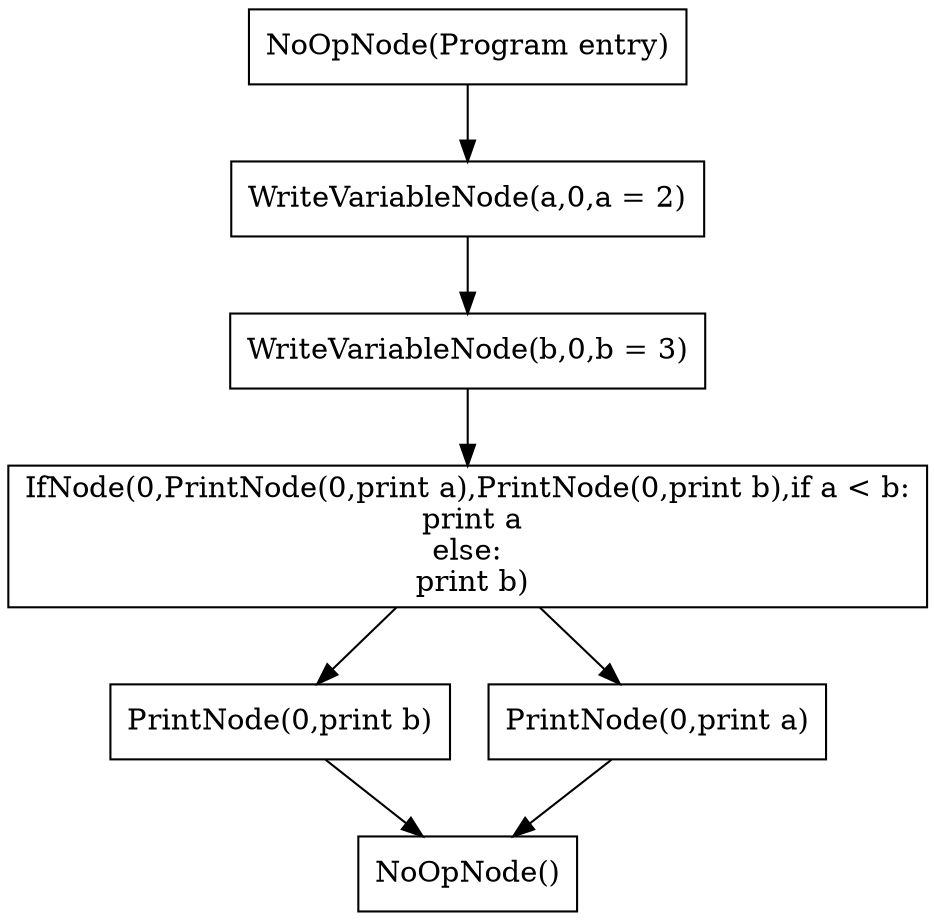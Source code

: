 digraph ControlFlowGraph {
	"e15e70c6-024a-437d-963e-c28014183c84" [shape=record label="NoOpNode()"];
	"aa45ff5f-0139-4dd0-b6f0-b8b9d235bb13" [shape=record label="NoOpNode(Program entry)"];
	"8b536483-75fa-495c-875b-8991001a3ced" [shape=record label="PrintNode(0,print b)"];
	"88f1e6de-443e-48a3-9929-59bd97fa9388" [shape=record label="WriteVariableNode(b,0,b = 3)"];
	"a0c594ab-5665-4174-8b72-aee2b40c39f6" [shape=record label="PrintNode(0,print a)"];
	"0cede40a-6ad8-447b-8158-87f7260eac82" [shape=record label="WriteVariableNode(a,0,a = 2)"];
	"80fac0e9-5d87-46f5-9421-a95cc09b34cd" [shape=record label="IfNode(0,PrintNode(0,print a),PrintNode(0,print b),if a &lt; b:\n  print a\nelse:\n  print b)"];
	"80fac0e9-5d87-46f5-9421-a95cc09b34cd" -> "8b536483-75fa-495c-875b-8991001a3ced"
	"80fac0e9-5d87-46f5-9421-a95cc09b34cd" -> "a0c594ab-5665-4174-8b72-aee2b40c39f6"
	"0cede40a-6ad8-447b-8158-87f7260eac82" -> "88f1e6de-443e-48a3-9929-59bd97fa9388"
	"a0c594ab-5665-4174-8b72-aee2b40c39f6" -> "e15e70c6-024a-437d-963e-c28014183c84"
	"88f1e6de-443e-48a3-9929-59bd97fa9388" -> "80fac0e9-5d87-46f5-9421-a95cc09b34cd"
	"8b536483-75fa-495c-875b-8991001a3ced" -> "e15e70c6-024a-437d-963e-c28014183c84"
	"aa45ff5f-0139-4dd0-b6f0-b8b9d235bb13" -> "0cede40a-6ad8-447b-8158-87f7260eac82"
}
